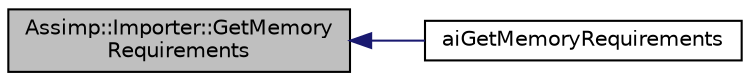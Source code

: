 digraph "Assimp::Importer::GetMemoryRequirements"
{
  edge [fontname="Helvetica",fontsize="10",labelfontname="Helvetica",labelfontsize="10"];
  node [fontname="Helvetica",fontsize="10",shape=record];
  rankdir="LR";
  Node1 [label="Assimp::Importer::GetMemory\lRequirements",height=0.2,width=0.4,color="black", fillcolor="grey75", style="filled", fontcolor="black"];
  Node1 -> Node2 [dir="back",color="midnightblue",fontsize="10",style="solid",fontname="Helvetica"];
  Node2 [label="aiGetMemoryRequirements",height=0.2,width=0.4,color="black", fillcolor="white", style="filled",URL="$_assimp_8cpp.html#afbe064a84a03a81226b6d4c807502104"];
}
